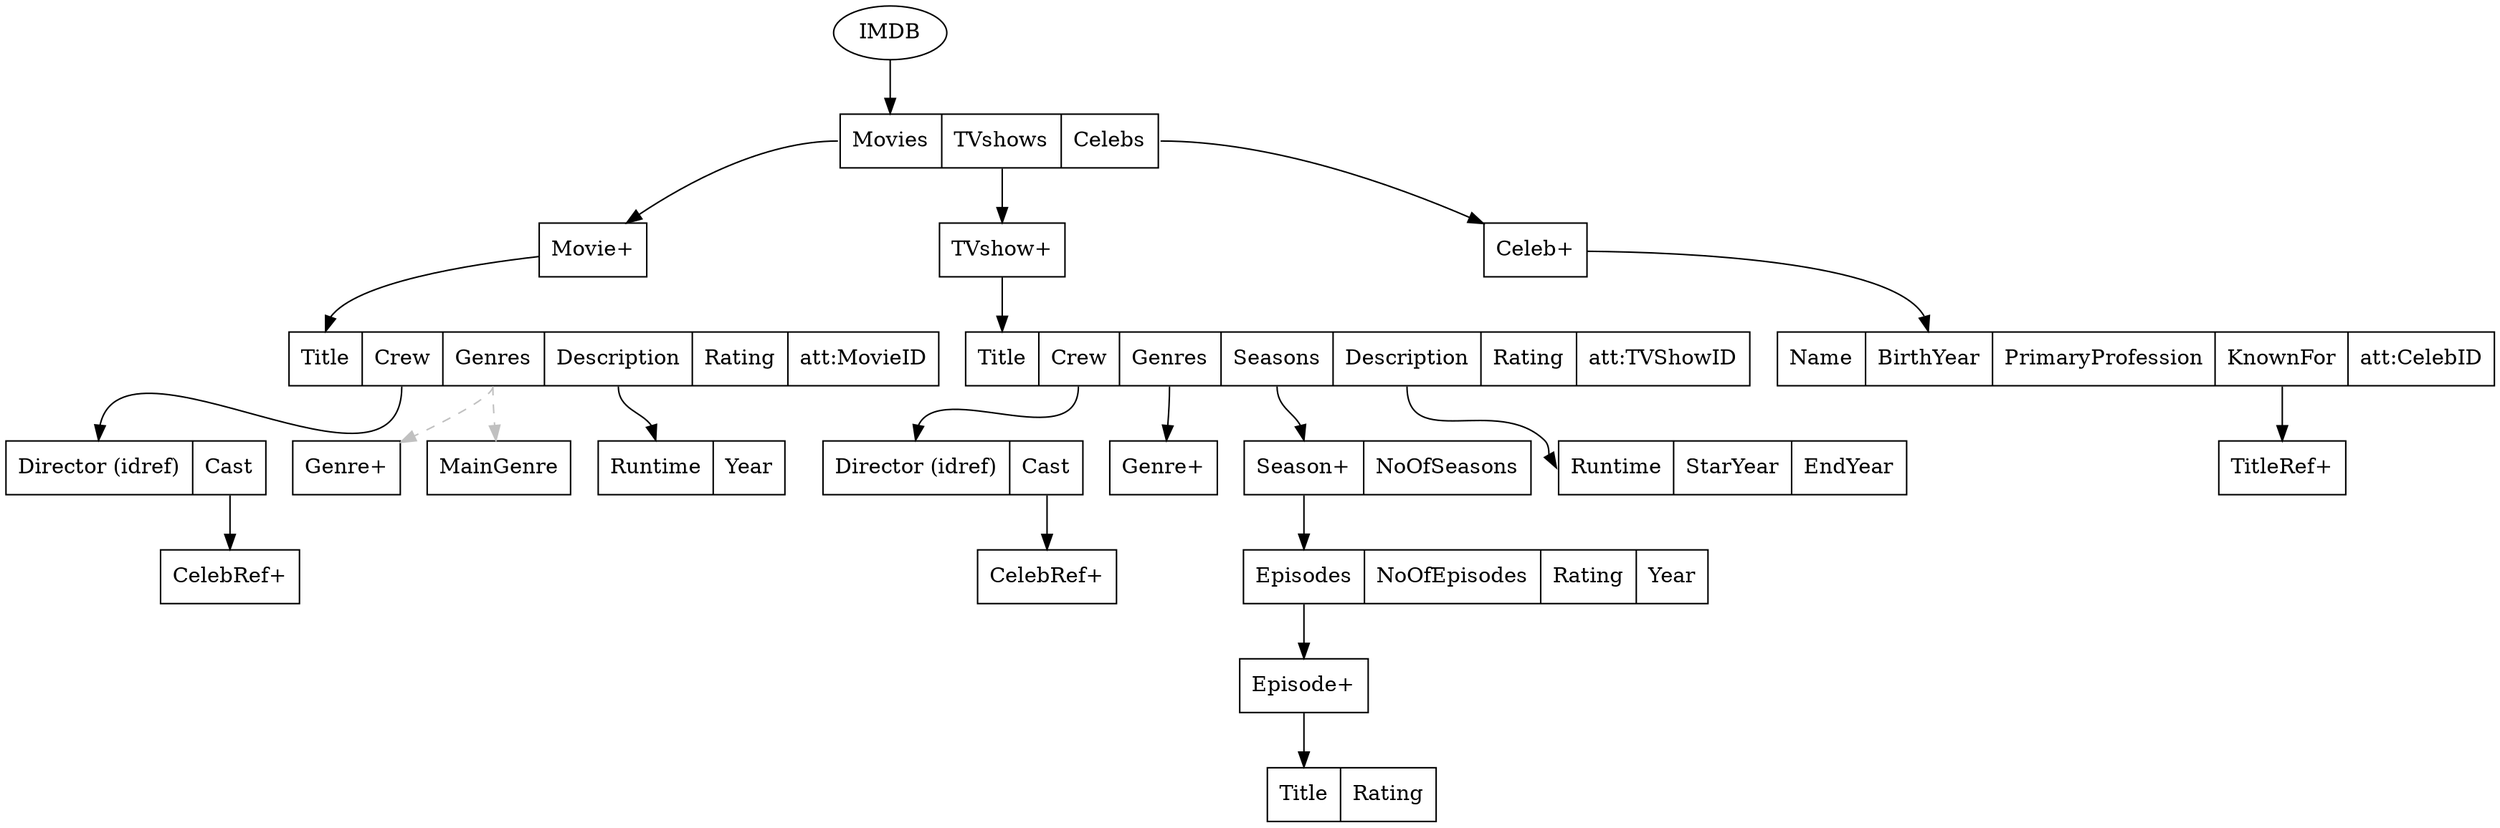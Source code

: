 digraph g{
    IMDB[label="IMDB"]
    IMDB_table[label = "<f0>Movies|<f1>TVshows| <f2> Celebs" shape = "record"]
    IMDB->IMDB_table:f0

    Movies_table[label = "Movie+" shape = "record"]
    IMDB_table:f0->Movies_table

    Movie_table[label = "<f0> Title| <f1>Crew| <f2> Genres| <f3> Description| <f4> Rating| <f5> att:MovieID" shape = "record"]
    Movies_table->Movie_table:f0

    Crew_table[label="<f0> Director (idref)| <f1> Cast" shape = "record"]
    Movie_table:f1->Crew_table:f0

    Cast_table[label="CelebRef+" shape = "record"]
    Crew_table:f1->Cast_table

    Genres_table[label = "Genre+" shape = "record"]
    Movie_table:f2->Genres_table[style = dashed color = "grey"]

    MainGenre[label = "MainGenre" shape = "record"]
    Movie_table:f2->MainGenre[style = dashed color = "grey"]

    Description_table[label = "<f0> Runtime| <f1> Year" shape = "record"]
    Movie_table:f3->Description_table:f0

    // Sequels_table[label="Sequel+" shape = "record"]
    // Movie_table:f5->Sequels_table

    // Prequels_table[label = "Prequel+" shape = "record"]
    // Movie_table:f6->Prequels_table

    TVshows_table[label = "TVshow+" shape = "record"]
    IMDB_table:f1->TVshows_table

    TVshow_table[label = "<f0> Title| <f1> Crew| <f2> Genres| <f3> Seasons| <f4> Description| <f5> Rating| <f6> att:TVShowID" shape = "record"]
    TVshows_table->TVshow_table:f0

    Crew_table2[label = "<f0> Director (idref)| <f1> Cast" shape = "record"]
    TVshow_table:f1->Crew_table2:f0

    Cast_table2[label="CelebRef+" shape = "record"]
    Crew_table2:f1->Cast_table2

    Genres_table2[label = "Genre+" shape = "record"]
    TVshow_table:f2->Genres_table2

    Seasons_table[label = "<f0> Season+| <f1> NoOfSeasons" shape = "record"]    
    TVshow_table:f3->Seasons_table:f0

    Season_table[label = "<f0> Episodes| <f1> NoOfEpisodes| <f2> Rating| <f3> Year" shape = "record"]
    Seasons_table:f0->Season_table:f0

    Episodes_table[label = "Episode+" shape = "record"]
    Season_table:f0->Episodes_table
    
    Episode_table[label = "<f0> Title| <f1> Rating" shape = "record"]
    Episodes_table->Episode_table:f0

    Description_table2[label = "<f0> Runtime| <f1> StarYear| <f2> EndYear" shape = "record"]
    TVshow_table:f4->Description_table2:f0

    Actors_table[label = "Celeb+" shape = "record"]
    IMDB_table:f2->Actors_table

    Actor_table[label="<f0> Name| <f1> BirthYear| <f2> PrimaryProfession| <f3> KnownFor| att:CelebID" shape = "record"]
    Actors_table->Actor_table:f1

    KnownFor_table[label = "<f0> TitleRef+" shape = "record"]
    Actor_table:f3->KnownFor_table:f0
}